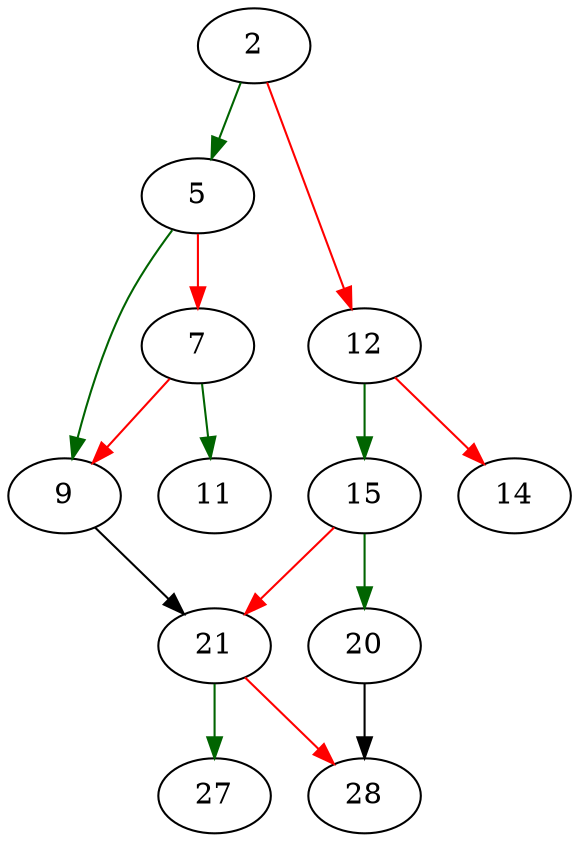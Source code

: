 strict digraph "x2realloc" {
	// Node definitions.
	2 [entry=true];
	5;
	12;
	9;
	7;
	11;
	21;
	15;
	14;
	20;
	28;
	27;

	// Edge definitions.
	2 -> 5 [
		color=darkgreen
		cond=true
	];
	2 -> 12 [
		color=red
		cond=false
	];
	5 -> 9 [
		color=darkgreen
		cond=true
	];
	5 -> 7 [
		color=red
		cond=false
	];
	12 -> 15 [
		color=darkgreen
		cond=true
	];
	12 -> 14 [
		color=red
		cond=false
	];
	9 -> 21;
	7 -> 9 [
		color=red
		cond=false
	];
	7 -> 11 [
		color=darkgreen
		cond=true
	];
	21 -> 28 [
		color=red
		cond=false
	];
	21 -> 27 [
		color=darkgreen
		cond=true
	];
	15 -> 21 [
		color=red
		cond=false
	];
	15 -> 20 [
		color=darkgreen
		cond=true
	];
	20 -> 28;
}